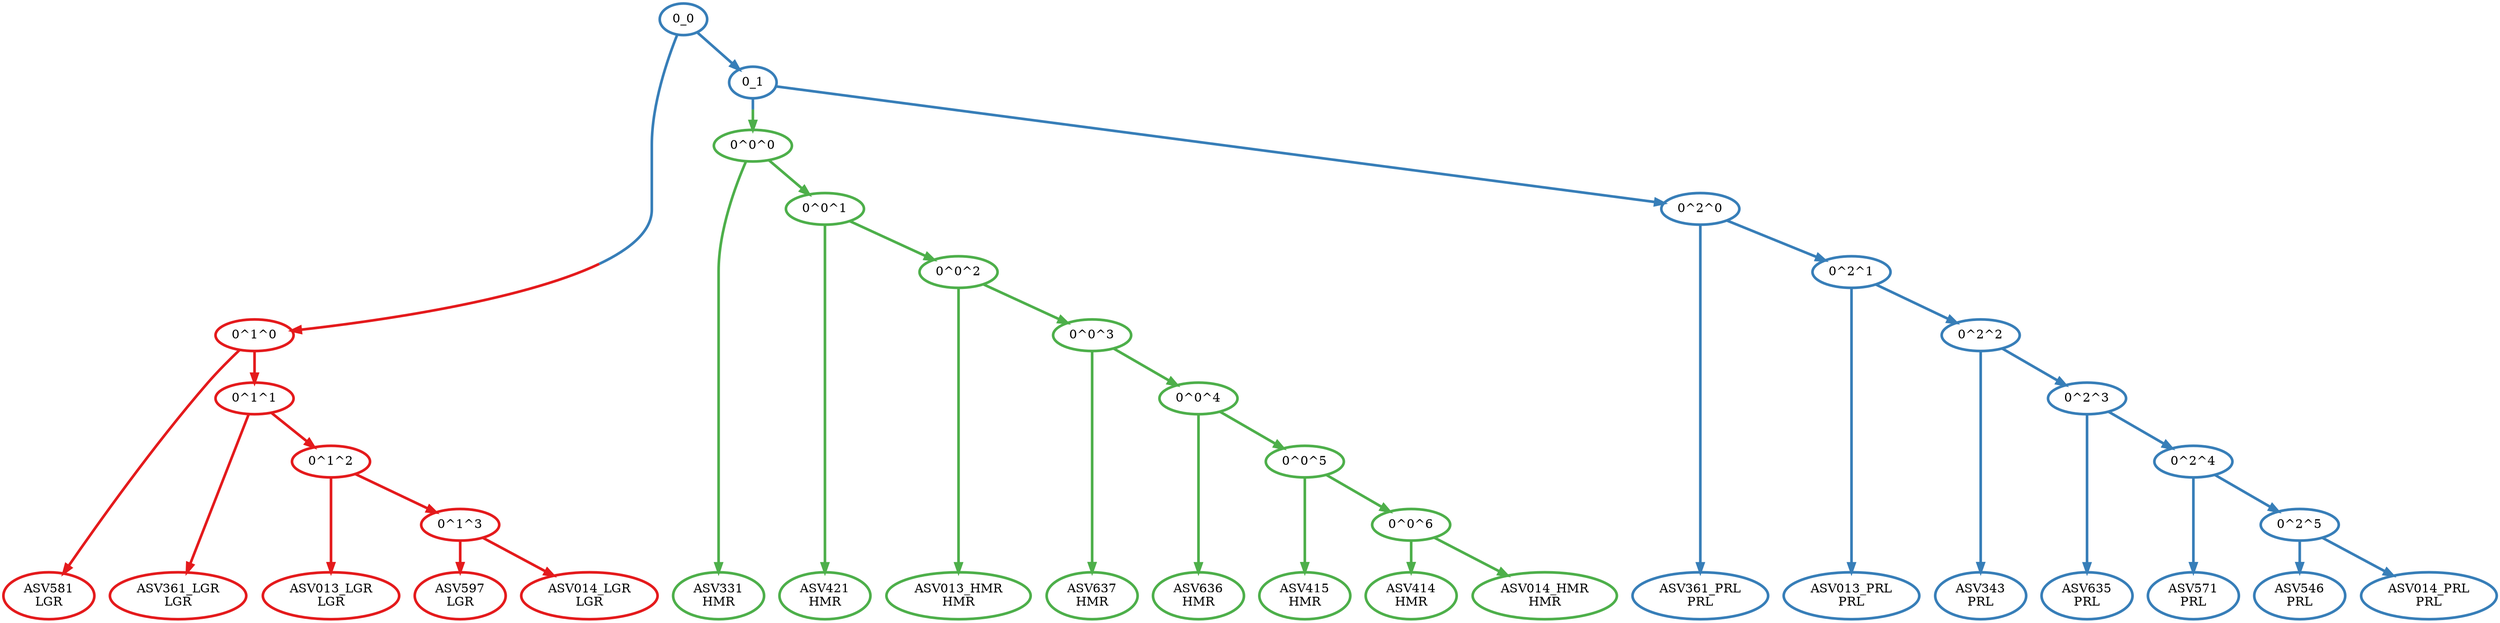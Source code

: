 digraph T {
	{
		rank=same
		38 [penwidth=3,colorscheme=set19,color=3,label="ASV414\nHMR"]
		37 [penwidth=3,colorscheme=set19,color=3,label="ASV014_HMR\nHMR"]
		35 [penwidth=3,colorscheme=set19,color=3,label="ASV415\nHMR"]
		33 [penwidth=3,colorscheme=set19,color=3,label="ASV636\nHMR"]
		31 [penwidth=3,colorscheme=set19,color=3,label="ASV637\nHMR"]
		29 [penwidth=3,colorscheme=set19,color=3,label="ASV013_HMR\nHMR"]
		27 [penwidth=3,colorscheme=set19,color=3,label="ASV421\nHMR"]
		25 [penwidth=3,colorscheme=set19,color=3,label="ASV331\nHMR"]
		23 [penwidth=3,colorscheme=set19,color=1,label="ASV597\nLGR"]
		22 [penwidth=3,colorscheme=set19,color=1,label="ASV014_LGR\nLGR"]
		20 [penwidth=3,colorscheme=set19,color=1,label="ASV013_LGR\nLGR"]
		18 [penwidth=3,colorscheme=set19,color=1,label="ASV361_LGR\nLGR"]
		16 [penwidth=3,colorscheme=set19,color=1,label="ASV581\nLGR"]
		14 [penwidth=3,colorscheme=set19,color=2,label="ASV546\nPRL"]
		13 [penwidth=3,colorscheme=set19,color=2,label="ASV014_PRL\nPRL"]
		11 [penwidth=3,colorscheme=set19,color=2,label="ASV571\nPRL"]
		9 [penwidth=3,colorscheme=set19,color=2,label="ASV635\nPRL"]
		7 [penwidth=3,colorscheme=set19,color=2,label="ASV343\nPRL"]
		5 [penwidth=3,colorscheme=set19,color=2,label="ASV013_PRL\nPRL"]
		3 [penwidth=3,colorscheme=set19,color=2,label="ASV361_PRL\nPRL"]
	}
	36 [penwidth=3,colorscheme=set19,color=3,label="0^0^6"]
	34 [penwidth=3,colorscheme=set19,color=3,label="0^0^5"]
	32 [penwidth=3,colorscheme=set19,color=3,label="0^0^4"]
	30 [penwidth=3,colorscheme=set19,color=3,label="0^0^3"]
	28 [penwidth=3,colorscheme=set19,color=3,label="0^0^2"]
	26 [penwidth=3,colorscheme=set19,color=3,label="0^0^1"]
	24 [penwidth=3,colorscheme=set19,color=3,label="0^0^0"]
	21 [penwidth=3,colorscheme=set19,color=1,label="0^1^3"]
	19 [penwidth=3,colorscheme=set19,color=1,label="0^1^2"]
	17 [penwidth=3,colorscheme=set19,color=1,label="0^1^1"]
	15 [penwidth=3,colorscheme=set19,color=1,label="0^1^0"]
	12 [penwidth=3,colorscheme=set19,color=2,label="0^2^5"]
	10 [penwidth=3,colorscheme=set19,color=2,label="0^2^4"]
	8 [penwidth=3,colorscheme=set19,color=2,label="0^2^3"]
	6 [penwidth=3,colorscheme=set19,color=2,label="0^2^2"]
	4 [penwidth=3,colorscheme=set19,color=2,label="0^2^1"]
	2 [penwidth=3,colorscheme=set19,color=2,label="0^2^0"]
	1 [penwidth=3,colorscheme=set19,color=2,label="0_1"]
	0 [penwidth=3,colorscheme=set19,color=2,label="0_0"]
	36 -> 38 [penwidth=3,colorscheme=set19,color=3]
	36 -> 37 [penwidth=3,colorscheme=set19,color=3]
	34 -> 36 [penwidth=3,colorscheme=set19,color=3]
	34 -> 35 [penwidth=3,colorscheme=set19,color=3]
	32 -> 34 [penwidth=3,colorscheme=set19,color=3]
	32 -> 33 [penwidth=3,colorscheme=set19,color=3]
	30 -> 32 [penwidth=3,colorscheme=set19,color=3]
	30 -> 31 [penwidth=3,colorscheme=set19,color=3]
	28 -> 30 [penwidth=3,colorscheme=set19,color=3]
	28 -> 29 [penwidth=3,colorscheme=set19,color=3]
	26 -> 28 [penwidth=3,colorscheme=set19,color=3]
	26 -> 27 [penwidth=3,colorscheme=set19,color=3]
	24 -> 26 [penwidth=3,colorscheme=set19,color=3]
	24 -> 25 [penwidth=3,colorscheme=set19,color=3]
	21 -> 23 [penwidth=3,colorscheme=set19,color=1]
	21 -> 22 [penwidth=3,colorscheme=set19,color=1]
	19 -> 21 [penwidth=3,colorscheme=set19,color=1]
	19 -> 20 [penwidth=3,colorscheme=set19,color=1]
	17 -> 19 [penwidth=3,colorscheme=set19,color=1]
	17 -> 18 [penwidth=3,colorscheme=set19,color=1]
	15 -> 17 [penwidth=3,colorscheme=set19,color=1]
	15 -> 16 [penwidth=3,colorscheme=set19,color=1]
	12 -> 14 [penwidth=3,colorscheme=set19,color=2]
	12 -> 13 [penwidth=3,colorscheme=set19,color=2]
	10 -> 12 [penwidth=3,colorscheme=set19,color=2]
	10 -> 11 [penwidth=3,colorscheme=set19,color=2]
	8 -> 10 [penwidth=3,colorscheme=set19,color=2]
	8 -> 9 [penwidth=3,colorscheme=set19,color=2]
	6 -> 8 [penwidth=3,colorscheme=set19,color=2]
	6 -> 7 [penwidth=3,colorscheme=set19,color=2]
	4 -> 6 [penwidth=3,colorscheme=set19,color=2]
	4 -> 5 [penwidth=3,colorscheme=set19,color=2]
	2 -> 4 [penwidth=3,colorscheme=set19,color=2]
	2 -> 3 [penwidth=3,colorscheme=set19,color=2]
	1 -> 24 [penwidth=3,colorscheme=set19,color="2;0.5:3"]
	1 -> 2 [penwidth=3,colorscheme=set19,color=2]
	0 -> 15 [penwidth=3,colorscheme=set19,color="2;0.5:1"]
	0 -> 1 [penwidth=3,colorscheme=set19,color=2]
}
